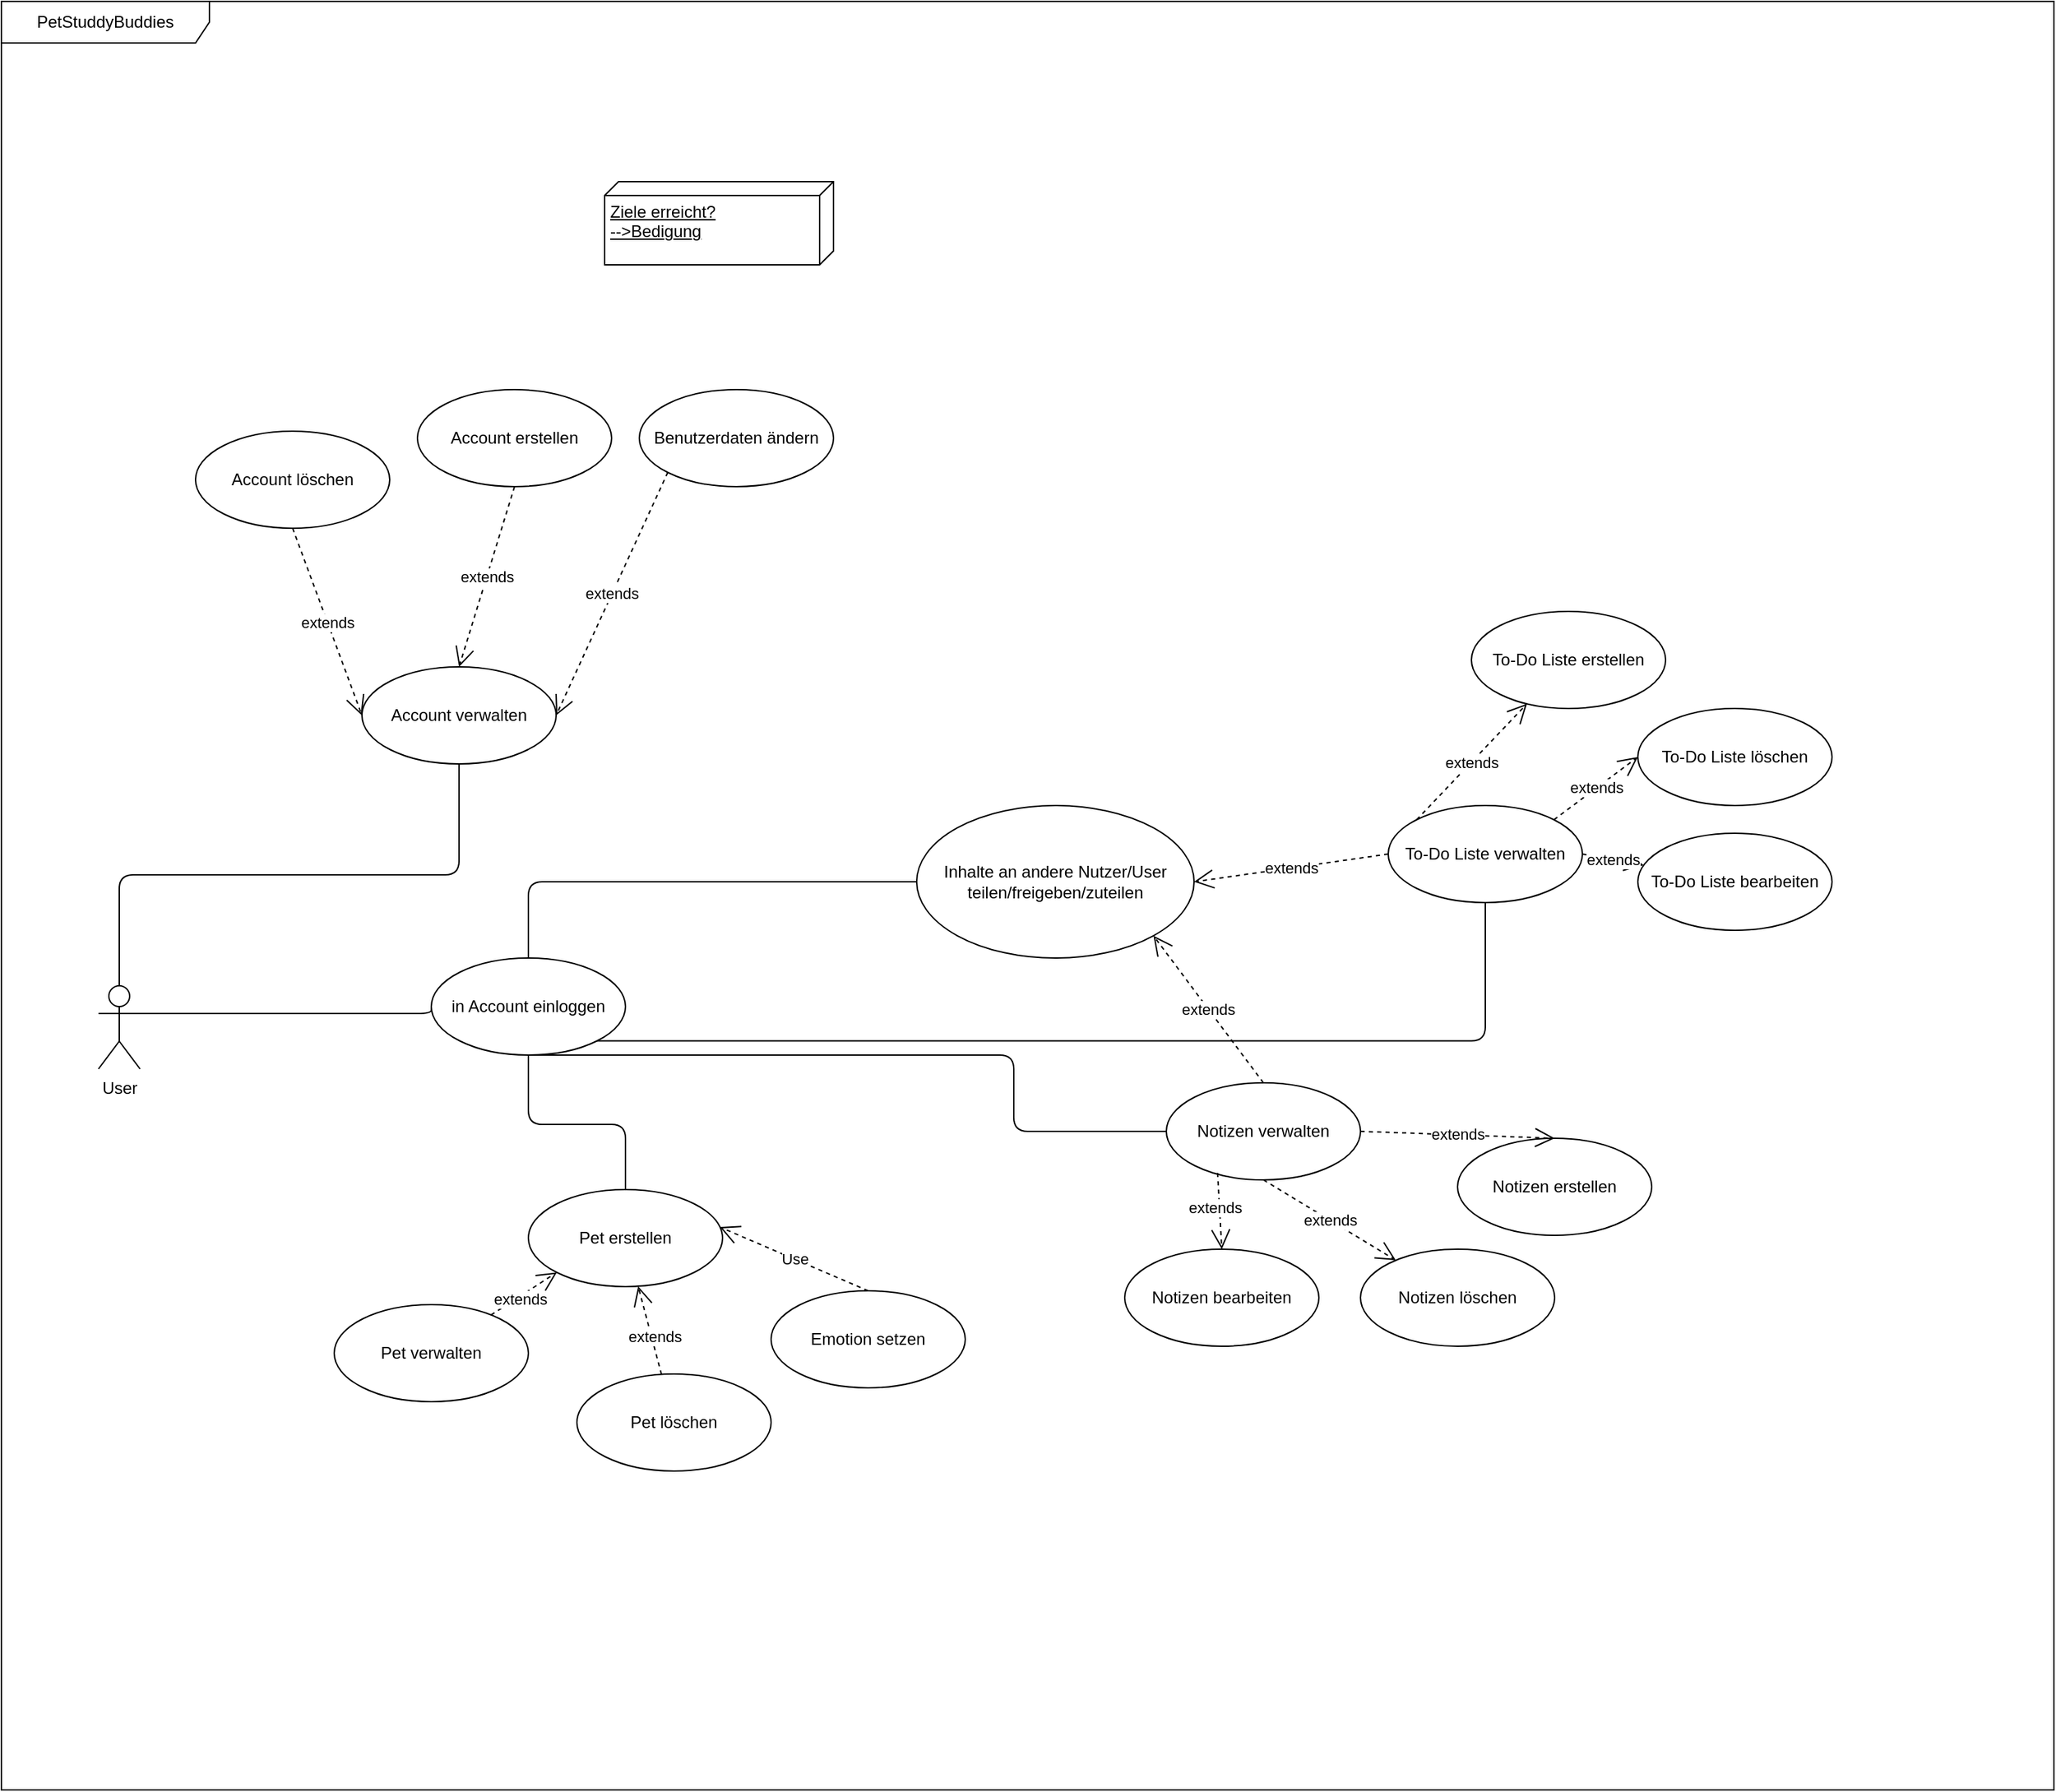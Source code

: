 <mxfile version="14.9.3" type="device"><diagram id="hEt_8Gd2B8QQjQaamb91" name="Page-1"><mxGraphModel dx="1673" dy="2588" grid="1" gridSize="10" guides="1" tooltips="1" connect="1" arrows="1" fold="1" page="1" pageScale="1" pageWidth="1169" pageHeight="1654" math="0" shadow="0"><root><mxCell id="0"/><mxCell id="1" parent="0"/><mxCell id="eRSGxHdt1BJRFs1TlOJU-95" value="PetStuddyBuddies" style="shape=umlFrame;whiteSpace=wrap;html=1;width=150;height=30;" parent="1" vertex="1"><mxGeometry x="30" y="-30" width="1480" height="1290" as="geometry"/></mxCell><mxCell id="eRSGxHdt1BJRFs1TlOJU-1" value="User" style="shape=umlActor;verticalLabelPosition=bottom;verticalAlign=top;html=1;" parent="1" vertex="1"><mxGeometry x="100" y="680" width="30" height="60" as="geometry"/></mxCell><mxCell id="eRSGxHdt1BJRFs1TlOJU-2" value="Account erstellen" style="ellipse;whiteSpace=wrap;html=1;" parent="1" vertex="1"><mxGeometry x="330" y="250" width="140" height="70" as="geometry"/></mxCell><mxCell id="eRSGxHdt1BJRFs1TlOJU-3" value="in Account einloggen" style="ellipse;whiteSpace=wrap;html=1;" parent="1" vertex="1"><mxGeometry x="340" y="660" width="140" height="70" as="geometry"/></mxCell><mxCell id="eRSGxHdt1BJRFs1TlOJU-4" value="Benutzerdaten ändern" style="ellipse;whiteSpace=wrap;html=1;" parent="1" vertex="1"><mxGeometry x="490" y="250" width="140" height="70" as="geometry"/></mxCell><mxCell id="eRSGxHdt1BJRFs1TlOJU-5" value="Account löschen" style="ellipse;whiteSpace=wrap;html=1;" parent="1" vertex="1"><mxGeometry x="170" y="280" width="140" height="70" as="geometry"/></mxCell><mxCell id="eRSGxHdt1BJRFs1TlOJU-6" value="To-Do Liste erstellen" style="ellipse;whiteSpace=wrap;html=1;" parent="1" vertex="1"><mxGeometry x="1090" y="410" width="140" height="70" as="geometry"/></mxCell><mxCell id="eRSGxHdt1BJRFs1TlOJU-7" value="&lt;div&gt;To-Do Liste löschen&lt;/div&gt;" style="ellipse;whiteSpace=wrap;html=1;" parent="1" vertex="1"><mxGeometry x="1210" y="480" width="140" height="70" as="geometry"/></mxCell><mxCell id="eRSGxHdt1BJRFs1TlOJU-8" value="Notizen erstellen" style="ellipse;whiteSpace=wrap;html=1;" parent="1" vertex="1"><mxGeometry x="1080" y="790" width="140" height="70" as="geometry"/></mxCell><mxCell id="eRSGxHdt1BJRFs1TlOJU-9" value="&lt;div&gt;Notizen verwalten&lt;/div&gt;" style="ellipse;whiteSpace=wrap;html=1;" parent="1" vertex="1"><mxGeometry x="870" y="750" width="140" height="70" as="geometry"/></mxCell><mxCell id="eRSGxHdt1BJRFs1TlOJU-12" value="Inhalte an andere Nutzer/User teilen/freigeben/zuteilen" style="ellipse;whiteSpace=wrap;html=1;" parent="1" vertex="1"><mxGeometry x="690" y="550" width="200" height="110" as="geometry"/></mxCell><mxCell id="eRSGxHdt1BJRFs1TlOJU-21" value="&lt;div&gt;Account verwalten&lt;/div&gt;" style="ellipse;whiteSpace=wrap;html=1;" parent="1" vertex="1"><mxGeometry x="290" y="450" width="140" height="70" as="geometry"/></mxCell><mxCell id="eRSGxHdt1BJRFs1TlOJU-25" value="" style="endArrow=none;html=1;edgeStyle=orthogonalEdgeStyle;exitX=0.5;exitY=0;exitDx=0;exitDy=0;exitPerimeter=0;entryX=0.5;entryY=1;entryDx=0;entryDy=0;" parent="1" source="eRSGxHdt1BJRFs1TlOJU-1" target="eRSGxHdt1BJRFs1TlOJU-21" edge="1"><mxGeometry relative="1" as="geometry"><mxPoint x="590" y="560" as="sourcePoint"/><mxPoint x="750" y="560" as="targetPoint"/></mxGeometry></mxCell><mxCell id="eRSGxHdt1BJRFs1TlOJU-28" value="extends" style="endArrow=open;endSize=12;dashed=1;html=1;exitX=0.5;exitY=1;exitDx=0;exitDy=0;entryX=0;entryY=0.5;entryDx=0;entryDy=0;" parent="1" source="eRSGxHdt1BJRFs1TlOJU-5" target="eRSGxHdt1BJRFs1TlOJU-21" edge="1"><mxGeometry width="160" relative="1" as="geometry"><mxPoint x="590" y="560" as="sourcePoint"/><mxPoint x="750" y="560" as="targetPoint"/></mxGeometry></mxCell><mxCell id="eRSGxHdt1BJRFs1TlOJU-33" value="extends" style="endArrow=open;endSize=12;dashed=1;html=1;exitX=0;exitY=1;exitDx=0;exitDy=0;entryX=1;entryY=0.5;entryDx=0;entryDy=0;" parent="1" source="eRSGxHdt1BJRFs1TlOJU-4" target="eRSGxHdt1BJRFs1TlOJU-21" edge="1"><mxGeometry width="160" relative="1" as="geometry"><mxPoint x="495" y="330" as="sourcePoint"/><mxPoint x="565" y="395" as="targetPoint"/></mxGeometry></mxCell><mxCell id="eRSGxHdt1BJRFs1TlOJU-34" value="extends" style="endArrow=open;endSize=12;dashed=1;html=1;entryX=0.5;entryY=0;entryDx=0;entryDy=0;" parent="1" target="eRSGxHdt1BJRFs1TlOJU-21" edge="1"><mxGeometry width="160" relative="1" as="geometry"><mxPoint x="400" y="320" as="sourcePoint"/><mxPoint x="470" y="385" as="targetPoint"/></mxGeometry></mxCell><mxCell id="eRSGxHdt1BJRFs1TlOJU-35" value="" style="endArrow=none;html=1;edgeStyle=orthogonalEdgeStyle;exitX=1;exitY=0.333;exitDx=0;exitDy=0;exitPerimeter=0;entryX=0;entryY=0.5;entryDx=0;entryDy=0;" parent="1" source="eRSGxHdt1BJRFs1TlOJU-1" target="eRSGxHdt1BJRFs1TlOJU-3" edge="1"><mxGeometry relative="1" as="geometry"><mxPoint x="335" y="530" as="sourcePoint"/><mxPoint x="480" y="700" as="targetPoint"/><Array as="points"><mxPoint x="340" y="700"/></Array></mxGeometry></mxCell><mxCell id="eRSGxHdt1BJRFs1TlOJU-41" value="To-Do Liste verwalten" style="ellipse;whiteSpace=wrap;html=1;" parent="1" vertex="1"><mxGeometry x="1030" y="550" width="140" height="70" as="geometry"/></mxCell><mxCell id="eRSGxHdt1BJRFs1TlOJU-42" value="&lt;div&gt;To-Do Liste bearbeiten&lt;br&gt;&lt;/div&gt;" style="ellipse;whiteSpace=wrap;html=1;" parent="1" vertex="1"><mxGeometry x="1210" y="570" width="140" height="70" as="geometry"/></mxCell><mxCell id="eRSGxHdt1BJRFs1TlOJU-48" value="extends" style="endArrow=open;endSize=12;dashed=1;html=1;exitX=1;exitY=0.5;exitDx=0;exitDy=0;" parent="1" source="eRSGxHdt1BJRFs1TlOJU-41" target="eRSGxHdt1BJRFs1TlOJU-42" edge="1"><mxGeometry width="160" relative="1" as="geometry"><mxPoint x="1015" y="270" as="sourcePoint"/><mxPoint x="1125" y="285" as="targetPoint"/><Array as="points"/></mxGeometry></mxCell><mxCell id="eRSGxHdt1BJRFs1TlOJU-49" value="extends" style="endArrow=open;endSize=12;dashed=1;html=1;exitX=0;exitY=0;exitDx=0;exitDy=0;" parent="1" source="eRSGxHdt1BJRFs1TlOJU-41" target="eRSGxHdt1BJRFs1TlOJU-6" edge="1"><mxGeometry width="160" relative="1" as="geometry"><mxPoint x="1025" y="280" as="sourcePoint"/><mxPoint x="1135" y="295" as="targetPoint"/><Array as="points"/></mxGeometry></mxCell><mxCell id="eRSGxHdt1BJRFs1TlOJU-50" value="extends" style="endArrow=open;endSize=12;dashed=1;html=1;entryX=0;entryY=0.5;entryDx=0;entryDy=0;exitX=1;exitY=0;exitDx=0;exitDy=0;" parent="1" source="eRSGxHdt1BJRFs1TlOJU-41" target="eRSGxHdt1BJRFs1TlOJU-7" edge="1"><mxGeometry width="160" relative="1" as="geometry"><mxPoint x="1035" y="290" as="sourcePoint"/><mxPoint x="1145" y="305" as="targetPoint"/><Array as="points"/></mxGeometry></mxCell><mxCell id="eRSGxHdt1BJRFs1TlOJU-54" value="Notizen löschen" style="ellipse;whiteSpace=wrap;html=1;" parent="1" vertex="1"><mxGeometry x="1010" y="870" width="140" height="70" as="geometry"/></mxCell><mxCell id="eRSGxHdt1BJRFs1TlOJU-55" value="Notizen bearbeiten" style="ellipse;whiteSpace=wrap;html=1;" parent="1" vertex="1"><mxGeometry x="840" y="870" width="140" height="70" as="geometry"/></mxCell><mxCell id="eRSGxHdt1BJRFs1TlOJU-57" value="extends" style="endArrow=open;endSize=12;dashed=1;html=1;entryX=0.5;entryY=0;entryDx=0;entryDy=0;exitX=1;exitY=0.5;exitDx=0;exitDy=0;" parent="1" source="eRSGxHdt1BJRFs1TlOJU-9" target="eRSGxHdt1BJRFs1TlOJU-8" edge="1"><mxGeometry width="160" relative="1" as="geometry"><mxPoint x="160" y="560" as="sourcePoint"/><mxPoint x="270" y="575" as="targetPoint"/><Array as="points"/></mxGeometry></mxCell><mxCell id="eRSGxHdt1BJRFs1TlOJU-58" value="extends" style="endArrow=open;endSize=12;dashed=1;html=1;exitX=0.5;exitY=1;exitDx=0;exitDy=0;" parent="1" source="eRSGxHdt1BJRFs1TlOJU-9" target="eRSGxHdt1BJRFs1TlOJU-54" edge="1"><mxGeometry width="160" relative="1" as="geometry"><mxPoint x="170" y="570" as="sourcePoint"/><mxPoint x="280" y="585" as="targetPoint"/><Array as="points"/></mxGeometry></mxCell><mxCell id="eRSGxHdt1BJRFs1TlOJU-59" value="extends" style="endArrow=open;endSize=12;dashed=1;html=1;entryX=0.5;entryY=0;entryDx=0;entryDy=0;exitX=0.264;exitY=0.929;exitDx=0;exitDy=0;exitPerimeter=0;" parent="1" source="eRSGxHdt1BJRFs1TlOJU-9" target="eRSGxHdt1BJRFs1TlOJU-55" edge="1"><mxGeometry x="-0.083" y="-3" width="160" relative="1" as="geometry"><mxPoint x="180" y="580" as="sourcePoint"/><mxPoint x="290" y="595" as="targetPoint"/><Array as="points"/><mxPoint as="offset"/></mxGeometry></mxCell><mxCell id="eRSGxHdt1BJRFs1TlOJU-65" value="extends" style="endArrow=open;endSize=12;dashed=1;html=1;exitX=0;exitY=0.5;exitDx=0;exitDy=0;entryX=1;entryY=0.5;entryDx=0;entryDy=0;" parent="1" source="eRSGxHdt1BJRFs1TlOJU-41" target="eRSGxHdt1BJRFs1TlOJU-12" edge="1"><mxGeometry width="160" relative="1" as="geometry"><mxPoint x="980" y="490" as="sourcePoint"/><mxPoint x="1050" y="585" as="targetPoint"/></mxGeometry></mxCell><mxCell id="eRSGxHdt1BJRFs1TlOJU-66" value="extends" style="endArrow=open;endSize=12;dashed=1;html=1;exitX=0.5;exitY=0;exitDx=0;exitDy=0;entryX=1;entryY=1;entryDx=0;entryDy=0;" parent="1" source="eRSGxHdt1BJRFs1TlOJU-9" target="eRSGxHdt1BJRFs1TlOJU-12" edge="1"><mxGeometry width="160" relative="1" as="geometry"><mxPoint x="1170" y="495" as="sourcePoint"/><mxPoint x="760" y="575" as="targetPoint"/></mxGeometry></mxCell><mxCell id="eRSGxHdt1BJRFs1TlOJU-68" value="" style="endArrow=none;html=1;edgeStyle=orthogonalEdgeStyle;entryX=0;entryY=0.5;entryDx=0;entryDy=0;exitX=0.5;exitY=0;exitDx=0;exitDy=0;" parent="1" source="eRSGxHdt1BJRFs1TlOJU-3" target="eRSGxHdt1BJRFs1TlOJU-12" edge="1"><mxGeometry relative="1" as="geometry"><mxPoint x="410" y="650" as="sourcePoint"/><mxPoint x="880" y="470" as="targetPoint"/><Array as="points"><mxPoint x="410" y="605"/></Array></mxGeometry></mxCell><mxCell id="eRSGxHdt1BJRFs1TlOJU-70" value="" style="endArrow=none;html=1;edgeStyle=orthogonalEdgeStyle;entryX=0.5;entryY=1;entryDx=0;entryDy=0;exitX=1;exitY=1;exitDx=0;exitDy=0;" parent="1" source="eRSGxHdt1BJRFs1TlOJU-3" target="eRSGxHdt1BJRFs1TlOJU-41" edge="1"><mxGeometry relative="1" as="geometry"><mxPoint x="420" y="670" as="sourcePoint"/><mxPoint x="715" y="575" as="targetPoint"/><Array as="points"><mxPoint x="1100" y="720"/></Array></mxGeometry></mxCell><mxCell id="eRSGxHdt1BJRFs1TlOJU-71" value="" style="endArrow=none;html=1;edgeStyle=orthogonalEdgeStyle;entryX=0;entryY=0.5;entryDx=0;entryDy=0;exitX=0.5;exitY=1;exitDx=0;exitDy=0;" parent="1" source="eRSGxHdt1BJRFs1TlOJU-3" target="eRSGxHdt1BJRFs1TlOJU-9" edge="1"><mxGeometry relative="1" as="geometry"><mxPoint x="469.497" y="729.749" as="sourcePoint"/><mxPoint x="1190.503" y="519.749" as="targetPoint"/><Array as="points"><mxPoint x="760" y="730"/><mxPoint x="760" y="785"/></Array></mxGeometry></mxCell><mxCell id="eRSGxHdt1BJRFs1TlOJU-94" value="&lt;div&gt;Ziele erreicht?&lt;/div&gt;&lt;div&gt;--&amp;gt;Bedigung&lt;br&gt;&lt;/div&gt;" style="verticalAlign=top;align=left;spacingTop=8;spacingLeft=2;spacingRight=12;shape=cube;size=10;direction=south;fontStyle=4;html=1;" parent="1" vertex="1"><mxGeometry x="465" y="100" width="165" height="60" as="geometry"/></mxCell><mxCell id="od2gTmUn7ZlxnjSw33RG-10" value="Pet verwalten" style="ellipse;whiteSpace=wrap;html=1;" parent="1" vertex="1"><mxGeometry x="270" y="910" width="140" height="70" as="geometry"/></mxCell><mxCell id="od2gTmUn7ZlxnjSw33RG-11" value="extends" style="endArrow=open;endSize=12;dashed=1;html=1;entryX=0;entryY=1;entryDx=0;entryDy=0;" parent="1" source="od2gTmUn7ZlxnjSw33RG-10" target="od2gTmUn7ZlxnjSw33RG-17" edge="1"><mxGeometry x="-0.165" y="-2" width="160" relative="1" as="geometry"><mxPoint x="82.5" y="195" as="sourcePoint"/><mxPoint x="15" y="235" as="targetPoint"/><Array as="points"/><mxPoint as="offset"/></mxGeometry></mxCell><mxCell id="od2gTmUn7ZlxnjSw33RG-15" value="Pet löschen" style="ellipse;whiteSpace=wrap;html=1;" parent="1" vertex="1"><mxGeometry x="445" y="960" width="140" height="70" as="geometry"/></mxCell><mxCell id="od2gTmUn7ZlxnjSw33RG-16" value="extends" style="endArrow=open;endSize=12;dashed=1;html=1;" parent="1" source="od2gTmUn7ZlxnjSw33RG-15" target="od2gTmUn7ZlxnjSw33RG-17" edge="1"><mxGeometry x="-0.165" y="-2" width="160" relative="1" as="geometry"><mxPoint x="82.5" y="195" as="sourcePoint"/><mxPoint x="15" y="235" as="targetPoint"/><Array as="points"/><mxPoint as="offset"/></mxGeometry></mxCell><mxCell id="od2gTmUn7ZlxnjSw33RG-17" value="Pet erstellen" style="ellipse;whiteSpace=wrap;html=1;" parent="1" vertex="1"><mxGeometry x="410" y="827" width="140" height="70" as="geometry"/></mxCell><mxCell id="od2gTmUn7ZlxnjSw33RG-18" value="Use" style="endArrow=open;endSize=12;dashed=1;html=1;exitX=0.5;exitY=0;exitDx=0;exitDy=0;entryX=0.986;entryY=0.386;entryDx=0;entryDy=0;entryPerimeter=0;" parent="1" source="od2gTmUn7ZlxnjSw33RG-19" target="od2gTmUn7ZlxnjSw33RG-17" edge="1"><mxGeometry width="160" relative="1" as="geometry"><mxPoint x="10" y="260" as="sourcePoint"/><mxPoint x="-20" y="335" as="targetPoint"/></mxGeometry></mxCell><mxCell id="od2gTmUn7ZlxnjSw33RG-19" value="Emotion setzen" style="ellipse;whiteSpace=wrap;html=1;" parent="1" vertex="1"><mxGeometry x="585" y="900" width="140" height="70" as="geometry"/></mxCell><mxCell id="N9CPvsTQZ7Mm-M6JQ8rD-1" value="" style="endArrow=none;html=1;edgeStyle=orthogonalEdgeStyle;entryX=0.5;entryY=0;entryDx=0;entryDy=0;" edge="1" parent="1" source="eRSGxHdt1BJRFs1TlOJU-3" target="od2gTmUn7ZlxnjSw33RG-17"><mxGeometry relative="1" as="geometry"><mxPoint x="229.75" y="780" as="sourcePoint"/><mxPoint x="890.253" y="739.749" as="targetPoint"/><Array as="points"><mxPoint x="410" y="780"/><mxPoint x="480" y="780"/></Array></mxGeometry></mxCell></root></mxGraphModel></diagram></mxfile>